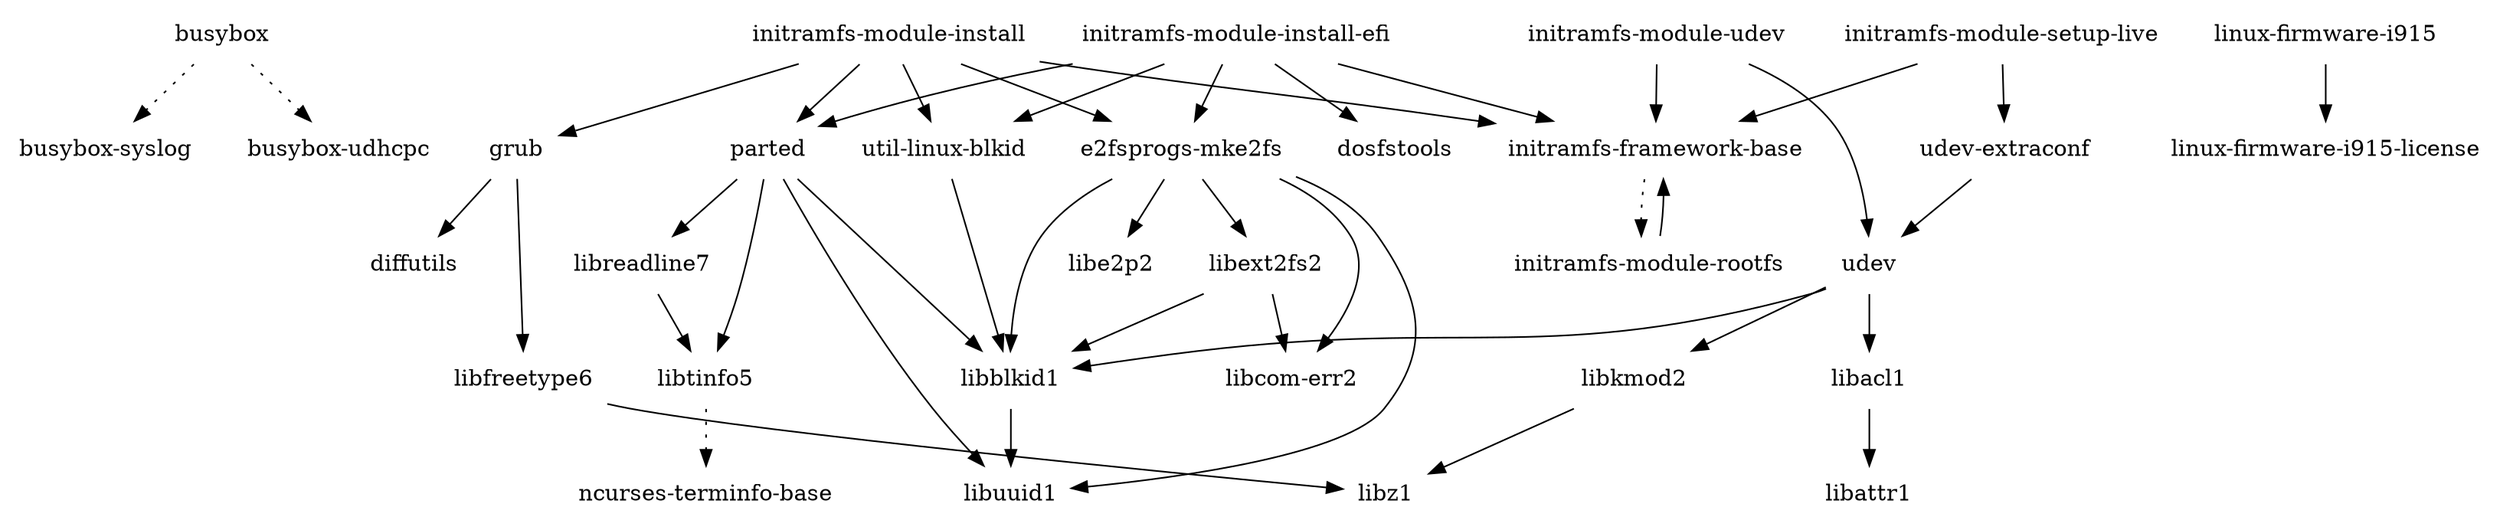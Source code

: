 digraph depends {
    node [shape=plaintext]
"busybox" -> "busybox-syslog" [style=dotted]
"busybox" -> "busybox-udhcpc" [style=dotted]
"e2fsprogs-mke2fs" -> "libblkid1"
"e2fsprogs-mke2fs" -> "libcom-err2"
"e2fsprogs-mke2fs" -> "libe2p2"
"e2fsprogs-mke2fs" -> "libext2fs2"
"e2fsprogs-mke2fs" -> "libuuid1"
"grub" -> "diffutils"
"grub" -> "libfreetype6"
"initramfs-framework-base" -> "initramfs-module-rootfs" [style=dotted]
"initramfs-module-install" -> "e2fsprogs-mke2fs"
"initramfs-module-install-efi" -> "dosfstools"
"initramfs-module-install-efi" -> "e2fsprogs-mke2fs"
"initramfs-module-install-efi" -> "initramfs-framework-base"
"initramfs-module-install-efi" -> "parted"
"initramfs-module-install-efi" -> "util-linux-blkid"
"initramfs-module-install" -> "grub"
"initramfs-module-install" -> "initramfs-framework-base"
"initramfs-module-install" -> "parted"
"initramfs-module-install" -> "util-linux-blkid"
"initramfs-module-rootfs" -> "initramfs-framework-base"
"initramfs-module-setup-live" -> "initramfs-framework-base"
"initramfs-module-setup-live" -> "udev-extraconf"
"initramfs-module-udev" -> "initramfs-framework-base"
"initramfs-module-udev" -> "udev"
"libacl1" -> "libattr1"
"libblkid1" -> "libuuid1"
"libext2fs2" -> "libblkid1"
"libext2fs2" -> "libcom-err2"
"libfreetype6" -> "libz1"
"libkmod2" -> "libz1"
"libreadline7" -> "libtinfo5"
"libtinfo5" -> "ncurses-terminfo-base" [style=dotted]
"linux-firmware-i915" -> "linux-firmware-i915-license"
"parted" -> "libblkid1"
"parted" -> "libreadline7"
"parted" -> "libtinfo5"
"parted" -> "libuuid1"
"udev-extraconf" -> "udev"
"udev" -> "libacl1"
"udev" -> "libblkid1"
"udev" -> "libkmod2"
"util-linux-blkid" -> "libblkid1"
}
